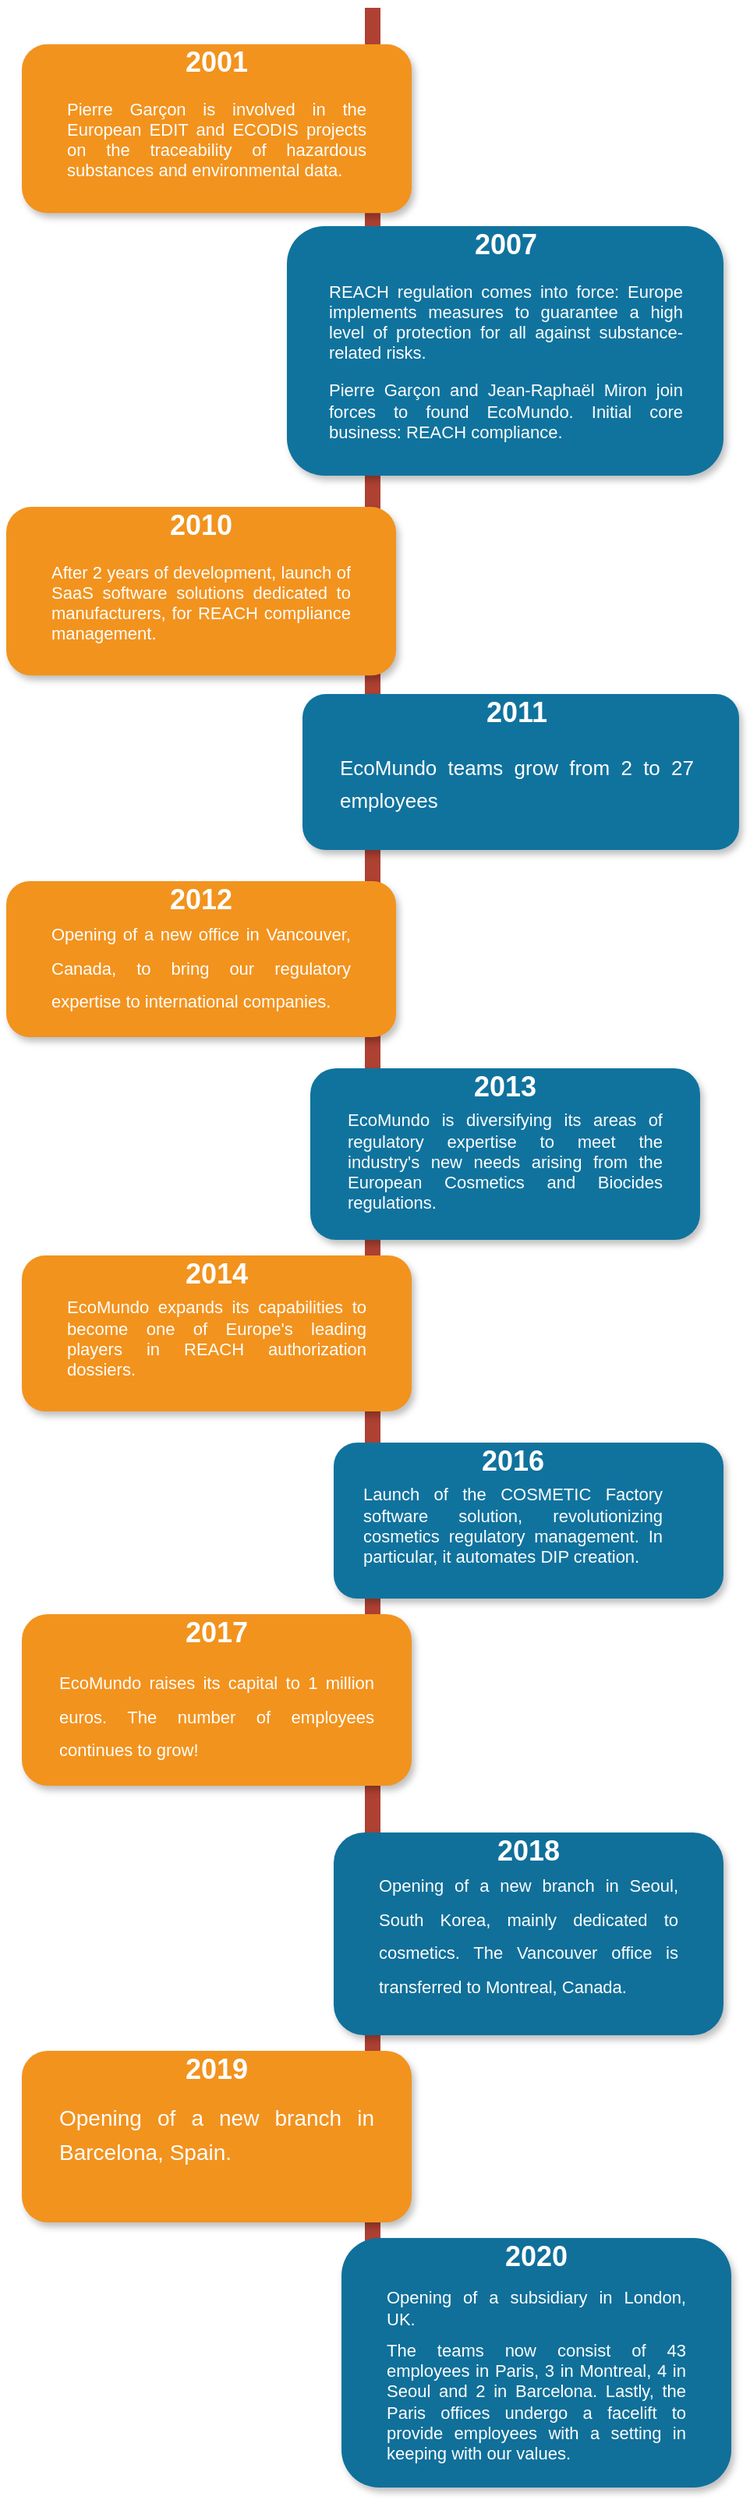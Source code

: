 <mxfile version="21.3.8" type="device">
  <diagram name="Page-1" id="fbcf5db9-b524-4cd4-e4f3-379dc89c3999">
    <mxGraphModel dx="1195" dy="663" grid="1" gridSize="10" guides="1" tooltips="1" connect="1" arrows="1" fold="1" page="1" pageScale="1" pageWidth="850" pageHeight="1100" background="none" math="0" shadow="0">
      <root>
        <mxCell id="0" />
        <mxCell id="1" parent="0" />
        <mxCell id="2a0f93b5c73ef8e7-1" value="" style="line;strokeWidth=10;direction=south;html=1;fillColor=none;fontSize=13;fontColor=#000000;align=center;strokeColor=#AE4132;" parent="1" vertex="1">
          <mxGeometry x="360" y="100" width="10" height="1580" as="geometry" />
        </mxCell>
        <mxCell id="2a0f93b5c73ef8e7-2" value="" style="rounded=1;whiteSpace=wrap;html=1;strokeColor=none;strokeWidth=1;fillColor=#F2931E;fontSize=13;fontColor=#FFFFFF;align=center;gradientColor=none;gradientDirection=east;verticalAlign=top;shadow=1;" parent="1" vertex="1">
          <mxGeometry x="140" y="123.41" width="250" height="108.18" as="geometry" />
        </mxCell>
        <mxCell id="2a0f93b5c73ef8e7-18" value="&lt;h1&gt;2001&lt;/h1&gt;&lt;p style=&quot;text-align: justify;&quot;&gt;&lt;font style=&quot;font-size: 11px;&quot;&gt;Pierre Garçon is involved in the European EDIT and ECODIS projects on the traceability of hazardous substances and environmental data.&lt;/font&gt;&lt;/p&gt;" style="text;html=1;spacing=5;spacingTop=-20;whiteSpace=wrap;overflow=hidden;strokeColor=none;strokeWidth=4;fillColor=none;gradientColor=#007FFF;fontSize=9;fontColor=#FFFFFF;align=center;" parent="1" vertex="1">
          <mxGeometry x="165" y="123.41" width="200" height="95" as="geometry" />
        </mxCell>
        <mxCell id="uyJvWSItxsUcb6-8R9vu-2" value="" style="rounded=1;whiteSpace=wrap;html=1;strokeColor=none;strokeWidth=1;fillColor=#10739e;fontSize=13;fontColor=#FFFFFF;align=center;gradientColor=none;gradientDirection=east;verticalAlign=top;shadow=1;" vertex="1" parent="1">
          <mxGeometry x="310" y="240" width="280" height="160" as="geometry" />
        </mxCell>
        <mxCell id="2a0f93b5c73ef8e7-19" value="&lt;h1&gt;2007&lt;/h1&gt;&lt;p style=&quot;text-align: justify; font-size: 11px;&quot;&gt;&lt;font style=&quot;font-size: 11px;&quot;&gt;REACH regulation comes into force: Europe implements measures to guarantee a high level of protection for all against substance-related risks.&lt;/font&gt;&lt;/p&gt;&lt;p style=&quot;text-align: justify; font-size: 11px;&quot;&gt;&lt;font style=&quot;font-size: 11px;&quot;&gt;Pierre Garçon and Jean-Raphaël Miron join forces to found EcoMundo. Initial core business: REACH compliance.&lt;/font&gt;&lt;/p&gt;" style="text;html=1;spacing=5;spacingTop=-20;whiteSpace=wrap;overflow=hidden;strokeColor=none;strokeWidth=4;fillColor=none;gradientColor=#007FFF;fontSize=9;fontColor=#FFFFFF;align=center;" parent="1" vertex="1">
          <mxGeometry x="332.5" y="240" width="235" height="170" as="geometry" />
        </mxCell>
        <mxCell id="uyJvWSItxsUcb6-8R9vu-3" value="" style="rounded=1;whiteSpace=wrap;html=1;strokeColor=none;strokeWidth=1;fillColor=#F2931E;fontSize=13;fontColor=#FFFFFF;align=center;gradientColor=none;gradientDirection=east;verticalAlign=top;shadow=1;" vertex="1" parent="1">
          <mxGeometry x="130" y="420" width="250" height="108.18" as="geometry" />
        </mxCell>
        <mxCell id="uyJvWSItxsUcb6-8R9vu-4" value="&lt;h1&gt;2010&lt;/h1&gt;&lt;p style=&quot;text-align: justify;&quot;&gt;&lt;font style=&quot;font-size: 11px;&quot;&gt;After 2 years of development, launch of SaaS software solutions dedicated to manufacturers, for REACH compliance management.&lt;/font&gt;&lt;/p&gt;" style="text;html=1;spacing=5;spacingTop=-20;whiteSpace=wrap;overflow=hidden;strokeColor=none;strokeWidth=4;fillColor=none;gradientColor=#007FFF;fontSize=9;fontColor=#FFFFFF;align=center;" vertex="1" parent="1">
          <mxGeometry x="155" y="420" width="200" height="95" as="geometry" />
        </mxCell>
        <mxCell id="uyJvWSItxsUcb6-8R9vu-5" value="" style="rounded=1;whiteSpace=wrap;html=1;strokeColor=none;strokeWidth=1;fillColor=#10739e;fontSize=13;fontColor=#FFFFFF;align=center;gradientColor=none;gradientDirection=east;verticalAlign=top;shadow=1;" vertex="1" parent="1">
          <mxGeometry x="320" y="540" width="280" height="100" as="geometry" />
        </mxCell>
        <mxCell id="uyJvWSItxsUcb6-8R9vu-6" value="&lt;h1&gt;&lt;span style=&quot;background-color: initial;&quot;&gt;2011&lt;/span&gt;&lt;/h1&gt;&lt;h1 style=&quot;text-align: justify;&quot;&gt;&lt;font style=&quot;font-weight: normal; font-size: 13px;&quot;&gt;EcoMundo teams grow from 2 to 27 employees&lt;/font&gt;&lt;br&gt;&lt;/h1&gt;" style="text;html=1;spacing=5;spacingTop=-20;whiteSpace=wrap;overflow=hidden;strokeColor=none;strokeWidth=4;fillColor=none;gradientColor=#007FFF;fontSize=9;fontColor=#FFFFFF;align=center;" vertex="1" parent="1">
          <mxGeometry x="340" y="540" width="235" height="80" as="geometry" />
        </mxCell>
        <mxCell id="uyJvWSItxsUcb6-8R9vu-7" value="" style="rounded=1;whiteSpace=wrap;html=1;strokeColor=none;strokeWidth=1;fillColor=#F2931E;fontSize=13;fontColor=#FFFFFF;align=center;gradientColor=none;gradientDirection=east;verticalAlign=top;shadow=1;" vertex="1" parent="1">
          <mxGeometry x="130" y="660" width="250" height="100" as="geometry" />
        </mxCell>
        <mxCell id="uyJvWSItxsUcb6-8R9vu-8" value="&lt;h1 style=&quot;text-align: justify;&quot;&gt;&lt;span style=&quot;font-size: 11px; font-weight: normal; background-color: initial;&quot;&gt;Opening of a new office in Vancouver, Canada, to bring our regulatory expertise to international companies.&lt;/span&gt;&lt;br&gt;&lt;/h1&gt;" style="text;html=1;spacing=5;spacingTop=-20;whiteSpace=wrap;overflow=hidden;strokeColor=none;strokeWidth=4;fillColor=none;gradientColor=#007FFF;fontSize=9;fontColor=#FFFFFF;align=center;" vertex="1" parent="1">
          <mxGeometry x="155" y="680" width="200" height="73.41" as="geometry" />
        </mxCell>
        <mxCell id="uyJvWSItxsUcb6-8R9vu-10" value="&lt;h1&gt;&lt;span style=&quot;background-color: initial;&quot;&gt;2012&lt;/span&gt;&lt;/h1&gt;" style="text;html=1;spacing=5;spacingTop=-20;whiteSpace=wrap;overflow=hidden;strokeColor=none;strokeWidth=4;fillColor=none;gradientColor=#007FFF;fontSize=9;fontColor=#FFFFFF;align=center;" vertex="1" parent="1">
          <mxGeometry x="226.25" y="660" width="57.5" height="20" as="geometry" />
        </mxCell>
        <mxCell id="uyJvWSItxsUcb6-8R9vu-11" value="" style="rounded=1;whiteSpace=wrap;html=1;strokeColor=none;strokeWidth=1;fillColor=#10739e;fontSize=13;fontColor=#FFFFFF;align=center;gradientColor=none;gradientDirection=east;verticalAlign=top;shadow=1;" vertex="1" parent="1">
          <mxGeometry x="325" y="780" width="250" height="110" as="geometry" />
        </mxCell>
        <mxCell id="uyJvWSItxsUcb6-8R9vu-12" value="&lt;h1 style=&quot;text-align: justify; font-size: 11px;&quot;&gt;&lt;span style=&quot;font-weight: normal;&quot;&gt;EcoMundo is diversifying its areas of regulatory expertise to meet the industry&#39;s new needs arising from the European Cosmetics and Biocides regulations.&lt;/span&gt;&lt;br&gt;&lt;/h1&gt;" style="text;html=1;spacing=5;spacingTop=-20;whiteSpace=wrap;overflow=hidden;strokeColor=none;strokeWidth=4;fillColor=none;gradientColor=#007FFF;fontSize=9;fontColor=#FFFFFF;align=center;" vertex="1" parent="1">
          <mxGeometry x="345" y="810" width="210" height="73.41" as="geometry" />
        </mxCell>
        <mxCell id="uyJvWSItxsUcb6-8R9vu-13" value="&lt;h1&gt;&lt;span style=&quot;background-color: initial;&quot;&gt;2013&lt;/span&gt;&lt;/h1&gt;" style="text;html=1;spacing=5;spacingTop=-20;whiteSpace=wrap;overflow=hidden;strokeColor=none;strokeWidth=4;fillColor=none;gradientColor=#007FFF;fontSize=9;fontColor=#FFFFFF;align=center;" vertex="1" parent="1">
          <mxGeometry x="421.25" y="780" width="57.5" height="20" as="geometry" />
        </mxCell>
        <mxCell id="uyJvWSItxsUcb6-8R9vu-14" value="" style="rounded=1;whiteSpace=wrap;html=1;strokeColor=none;strokeWidth=1;fillColor=#F2931E;fontSize=13;fontColor=#FFFFFF;align=center;gradientColor=none;gradientDirection=east;verticalAlign=top;shadow=1;" vertex="1" parent="1">
          <mxGeometry x="140" y="900" width="250" height="100" as="geometry" />
        </mxCell>
        <mxCell id="uyJvWSItxsUcb6-8R9vu-15" value="&lt;h1 style=&quot;text-align: justify; font-size: 11px;&quot;&gt;&lt;span style=&quot;font-weight: normal;&quot;&gt;EcoMundo expands its capabilities to become one of Europe&#39;s leading players in REACH authorization dossiers.&lt;/span&gt;&lt;br&gt;&lt;/h1&gt;" style="text;html=1;spacing=5;spacingTop=-20;whiteSpace=wrap;overflow=hidden;strokeColor=none;strokeWidth=4;fillColor=none;gradientColor=#007FFF;fontSize=9;fontColor=#FFFFFF;align=center;" vertex="1" parent="1">
          <mxGeometry x="165" y="930" width="200" height="73.41" as="geometry" />
        </mxCell>
        <mxCell id="uyJvWSItxsUcb6-8R9vu-16" value="&lt;h1&gt;&lt;span style=&quot;background-color: initial;&quot;&gt;2014&lt;/span&gt;&lt;/h1&gt;" style="text;html=1;spacing=5;spacingTop=-20;whiteSpace=wrap;overflow=hidden;strokeColor=none;strokeWidth=4;fillColor=none;gradientColor=#007FFF;fontSize=9;fontColor=#FFFFFF;align=center;" vertex="1" parent="1">
          <mxGeometry x="236.25" y="900" width="57.5" height="20" as="geometry" />
        </mxCell>
        <mxCell id="uyJvWSItxsUcb6-8R9vu-20" value="" style="rounded=1;whiteSpace=wrap;html=1;strokeColor=none;strokeWidth=1;fillColor=#10739e;fontSize=13;fontColor=#FFFFFF;align=center;gradientColor=none;gradientDirection=east;verticalAlign=top;shadow=1;" vertex="1" parent="1">
          <mxGeometry x="340" y="1020" width="250" height="100" as="geometry" />
        </mxCell>
        <mxCell id="uyJvWSItxsUcb6-8R9vu-21" value="&lt;h1 style=&quot;text-align: justify; font-size: 11px;&quot;&gt;&lt;span style=&quot;font-weight: normal;&quot;&gt;Launch of the COSMETIC Factory software solution, revolutionizing cosmetics regulatory management. In particular, it automates DIP creation.&lt;/span&gt;&lt;br&gt;&lt;/h1&gt;" style="text;html=1;spacing=5;spacingTop=-20;whiteSpace=wrap;overflow=hidden;strokeColor=none;strokeWidth=4;fillColor=none;gradientColor=#007FFF;fontSize=9;fontColor=#FFFFFF;align=center;" vertex="1" parent="1">
          <mxGeometry x="355" y="1050" width="200" height="73.41" as="geometry" />
        </mxCell>
        <mxCell id="uyJvWSItxsUcb6-8R9vu-22" value="&lt;h1&gt;&lt;span style=&quot;background-color: initial;&quot;&gt;2016&lt;/span&gt;&lt;/h1&gt;" style="text;html=1;spacing=5;spacingTop=-20;whiteSpace=wrap;overflow=hidden;strokeColor=none;strokeWidth=4;fillColor=none;gradientColor=#007FFF;fontSize=9;fontColor=#FFFFFF;align=center;" vertex="1" parent="1">
          <mxGeometry x="426.25" y="1020" width="57.5" height="20" as="geometry" />
        </mxCell>
        <mxCell id="uyJvWSItxsUcb6-8R9vu-23" value="" style="rounded=1;whiteSpace=wrap;html=1;strokeColor=none;strokeWidth=1;fillColor=#f2931e;fontSize=13;fontColor=#FFFFFF;align=center;gradientColor=none;gradientDirection=east;verticalAlign=top;shadow=1;" vertex="1" parent="1">
          <mxGeometry x="140" y="1130" width="250" height="110" as="geometry" />
        </mxCell>
        <mxCell id="uyJvWSItxsUcb6-8R9vu-24" value="&lt;h1 style=&quot;text-align: justify;&quot;&gt;&lt;span style=&quot;font-weight: normal;&quot;&gt;&lt;font style=&quot;font-size: 11px;&quot;&gt;EcoMundo raises its capital to 1 million euros. The number of employees continues to grow!&lt;/font&gt;&lt;/span&gt;&lt;br&gt;&lt;/h1&gt;" style="text;html=1;spacing=5;spacingTop=-20;whiteSpace=wrap;overflow=hidden;strokeColor=none;strokeWidth=4;fillColor=none;gradientColor=#007FFF;fontSize=9;fontColor=#FFFFFF;align=center;" vertex="1" parent="1">
          <mxGeometry x="160" y="1160" width="210" height="73.41" as="geometry" />
        </mxCell>
        <mxCell id="uyJvWSItxsUcb6-8R9vu-25" value="&lt;h1&gt;&lt;span style=&quot;background-color: initial;&quot;&gt;2017&lt;/span&gt;&lt;/h1&gt;" style="text;html=1;spacing=5;spacingTop=-20;whiteSpace=wrap;overflow=hidden;strokeColor=none;strokeWidth=4;fillColor=none;gradientColor=#007FFF;fontSize=9;fontColor=#FFFFFF;align=center;" vertex="1" parent="1">
          <mxGeometry x="236.25" y="1130" width="57.5" height="20" as="geometry" />
        </mxCell>
        <mxCell id="uyJvWSItxsUcb6-8R9vu-26" value="" style="rounded=1;whiteSpace=wrap;html=1;strokeColor=none;strokeWidth=1;fillColor=#10709a;fontSize=13;fontColor=#FFFFFF;align=center;gradientColor=none;gradientDirection=east;verticalAlign=top;shadow=1;" vertex="1" parent="1">
          <mxGeometry x="340" y="1270" width="250" height="130" as="geometry" />
        </mxCell>
        <mxCell id="uyJvWSItxsUcb6-8R9vu-27" value="&lt;h1 style=&quot;text-align: justify;&quot;&gt;&lt;span style=&quot;font-weight: normal;&quot;&gt;&lt;font style=&quot;font-size: 11px;&quot;&gt;Opening of a new branch in Seoul, South Korea, mainly dedicated to cosmetics. The Vancouver office is transferred to Montreal, Canada.&lt;/font&gt;&lt;/span&gt;&lt;br&gt;&lt;/h1&gt;" style="text;html=1;spacing=5;spacingTop=-20;whiteSpace=wrap;overflow=hidden;strokeColor=none;strokeWidth=4;fillColor=none;gradientColor=#007FFF;fontSize=9;fontColor=#FFFFFF;align=center;" vertex="1" parent="1">
          <mxGeometry x="365" y="1290" width="200" height="100" as="geometry" />
        </mxCell>
        <mxCell id="uyJvWSItxsUcb6-8R9vu-28" value="&lt;h1&gt;&lt;span style=&quot;background-color: initial;&quot;&gt;2018&lt;/span&gt;&lt;/h1&gt;" style="text;html=1;spacing=5;spacingTop=-20;whiteSpace=wrap;overflow=hidden;strokeColor=none;strokeWidth=4;fillColor=none;gradientColor=#007FFF;fontSize=9;fontColor=#FFFFFF;align=center;" vertex="1" parent="1">
          <mxGeometry x="436.25" y="1270" width="57.5" height="20" as="geometry" />
        </mxCell>
        <mxCell id="uyJvWSItxsUcb6-8R9vu-29" value="" style="rounded=1;whiteSpace=wrap;html=1;strokeColor=none;strokeWidth=1;fillColor=#f2931e;fontSize=13;fontColor=#FFFFFF;align=center;gradientColor=none;gradientDirection=east;verticalAlign=top;shadow=1;" vertex="1" parent="1">
          <mxGeometry x="140" y="1410" width="250" height="110" as="geometry" />
        </mxCell>
        <mxCell id="uyJvWSItxsUcb6-8R9vu-30" value="&lt;h1 style=&quot;text-align: justify;&quot;&gt;&lt;span style=&quot;font-weight: normal;&quot;&gt;&lt;font style=&quot;font-size: 14px;&quot;&gt;Opening of a new branch in Barcelona, Spain.&lt;/font&gt;&lt;/span&gt;&lt;br&gt;&lt;/h1&gt;" style="text;html=1;spacing=5;spacingTop=-20;whiteSpace=wrap;overflow=hidden;strokeColor=none;strokeWidth=4;fillColor=none;gradientColor=#007FFF;fontSize=9;fontColor=#FFFFFF;align=center;" vertex="1" parent="1">
          <mxGeometry x="160" y="1440" width="210" height="73.41" as="geometry" />
        </mxCell>
        <mxCell id="uyJvWSItxsUcb6-8R9vu-31" value="&lt;h1&gt;&lt;span style=&quot;background-color: initial;&quot;&gt;2019&lt;/span&gt;&lt;/h1&gt;" style="text;html=1;spacing=5;spacingTop=-20;whiteSpace=wrap;overflow=hidden;strokeColor=none;strokeWidth=4;fillColor=none;gradientColor=#007FFF;fontSize=9;fontColor=#FFFFFF;align=center;" vertex="1" parent="1">
          <mxGeometry x="236.25" y="1410" width="57.5" height="20" as="geometry" />
        </mxCell>
        <mxCell id="uyJvWSItxsUcb6-8R9vu-32" value="" style="rounded=1;whiteSpace=wrap;html=1;strokeColor=none;strokeWidth=1;fillColor=#10709a;fontSize=13;fontColor=#FFFFFF;align=center;gradientColor=none;gradientDirection=east;verticalAlign=top;shadow=1;" vertex="1" parent="1">
          <mxGeometry x="345" y="1530" width="250" height="160" as="geometry" />
        </mxCell>
        <mxCell id="uyJvWSItxsUcb6-8R9vu-33" value="&lt;h1 style=&quot;text-align: justify; font-size: 11px;&quot;&gt;&lt;font style=&quot;font-size: 11px; font-weight: normal;&quot;&gt;Opening of a subsidiary in London, UK.&amp;nbsp;&lt;/font&gt;&lt;/h1&gt;&lt;h1 style=&quot;text-align: justify; font-size: 11px;&quot;&gt;&lt;span style=&quot;font-weight: 400;&quot;&gt;&lt;font style=&quot;font-size: 11px;&quot;&gt;The teams now consist of 43 employees in Paris, 3 in Montreal, 4 in Seoul and 2 in Barcelona. Lastly, the Paris offices undergo a facelift to provide employees with a setting in keeping with our values.&lt;/font&gt;&lt;/span&gt;&lt;/h1&gt;" style="text;html=1;spacing=5;spacingTop=-20;whiteSpace=wrap;overflow=hidden;strokeColor=none;strokeWidth=4;fillColor=none;gradientColor=#007FFF;fontSize=9;fontColor=#FFFFFF;align=center;" vertex="1" parent="1">
          <mxGeometry x="370" y="1565" width="200" height="130" as="geometry" />
        </mxCell>
        <mxCell id="uyJvWSItxsUcb6-8R9vu-34" value="&lt;h1&gt;&lt;span style=&quot;background-color: initial;&quot;&gt;2020&lt;/span&gt;&lt;/h1&gt;" style="text;html=1;spacing=5;spacingTop=-20;whiteSpace=wrap;overflow=hidden;strokeColor=none;strokeWidth=4;fillColor=none;gradientColor=#007FFF;fontSize=9;fontColor=#FFFFFF;align=center;" vertex="1" parent="1">
          <mxGeometry x="441.25" y="1530" width="57.5" height="20" as="geometry" />
        </mxCell>
      </root>
    </mxGraphModel>
  </diagram>
</mxfile>
